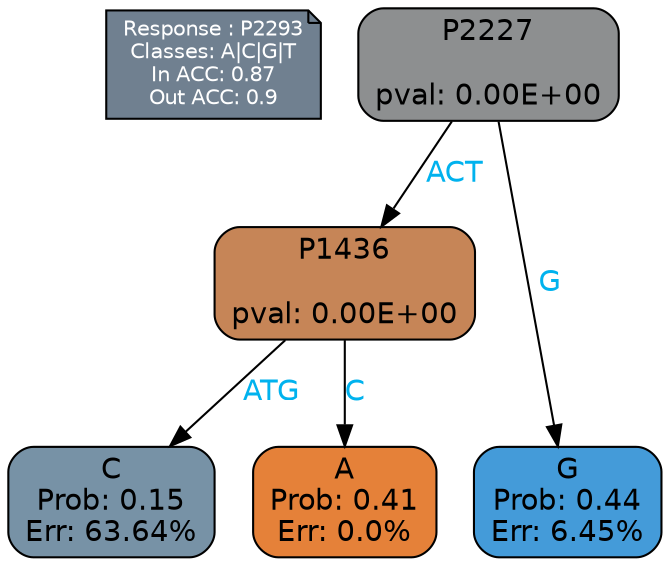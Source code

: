 digraph Tree {
node [shape=box, style="filled, rounded", color="black", fontname=helvetica] ;
graph [ranksep=equally, splines=polylines, bgcolor=transparent, dpi=600] ;
edge [fontname=helvetica] ;
LEGEND [label="Response : P2293
Classes: A|C|G|T
In ACC: 0.87
Out ACC: 0.9
",shape=note,align=left,style=filled,fillcolor="slategray",fontcolor="white",fontsize=10];1 [label="P2227

pval: 0.00E+00", fillcolor="#8d8f90"] ;
2 [label="P1436

pval: 0.00E+00", fillcolor="#c68557"] ;
3 [label="C
Prob: 0.15
Err: 63.64%", fillcolor="#7792a6"] ;
4 [label="A
Prob: 0.41
Err: 0.0%", fillcolor="#e58139"] ;
5 [label="G
Prob: 0.44
Err: 6.45%", fillcolor="#449bd9"] ;
1 -> 2 [label="ACT",fontcolor=deepskyblue2] ;
1 -> 5 [label="G",fontcolor=deepskyblue2] ;
2 -> 3 [label="ATG",fontcolor=deepskyblue2] ;
2 -> 4 [label="C",fontcolor=deepskyblue2] ;
{rank = same; 3;4;5;}{rank = same; LEGEND;1;}}